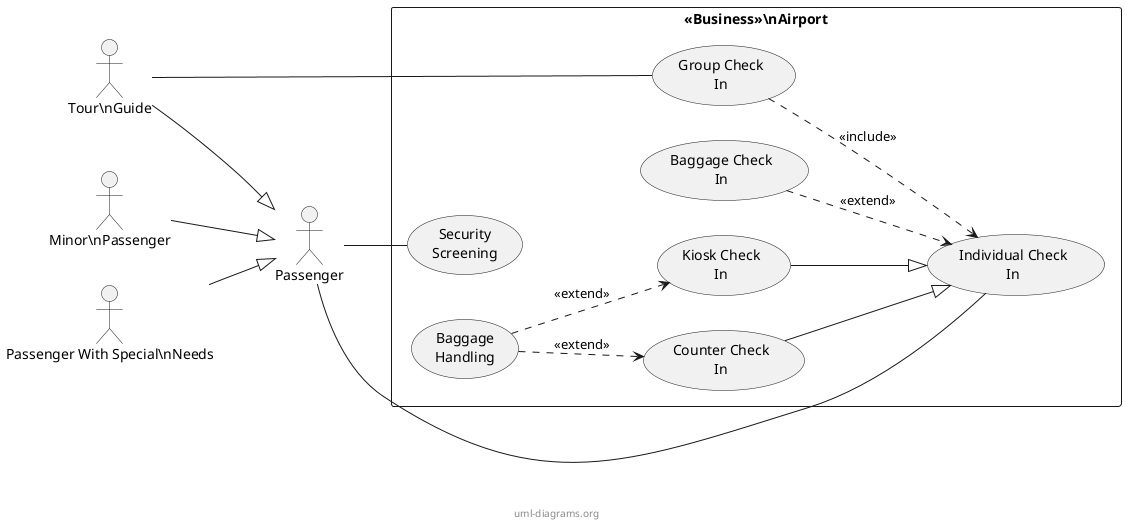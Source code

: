 @startuml
left to right direction
skinparam packageStyle rectangle
actor "Passenger" as P
actor "Minor\\nPassenger" as MP
actor "Passenger With Special\\nNeeds" as PSN
actor "Tour\\nGuide" as TG
rectangle "<<Business>>\\nAirport" {
  usecase "Individual Check\\nIn" as IC
  usecase "Counter Check\\nIn" as CC
  usecase "Kiosk Check\\nIn" as KC
  usecase "Group Check\\nIn" as GC
  usecase "Baggage Check\\nIn" as BC
  usecase "Security\\nScreening" as SS
  usecase "Baggage\\nHandling" as BH
}
MP --|> P
PSN --|> P
TG --|> P
CC --|> IC
KC --|> IC
GC ..> IC : <<include>>
BC ..> IC : <<extend>>
BH ..> CC : <<extend>>
BH ..> KC : <<extend>>
TG -- GC
P -- IC
P -- SS
center footer uml-diagrams.org
@enduml
